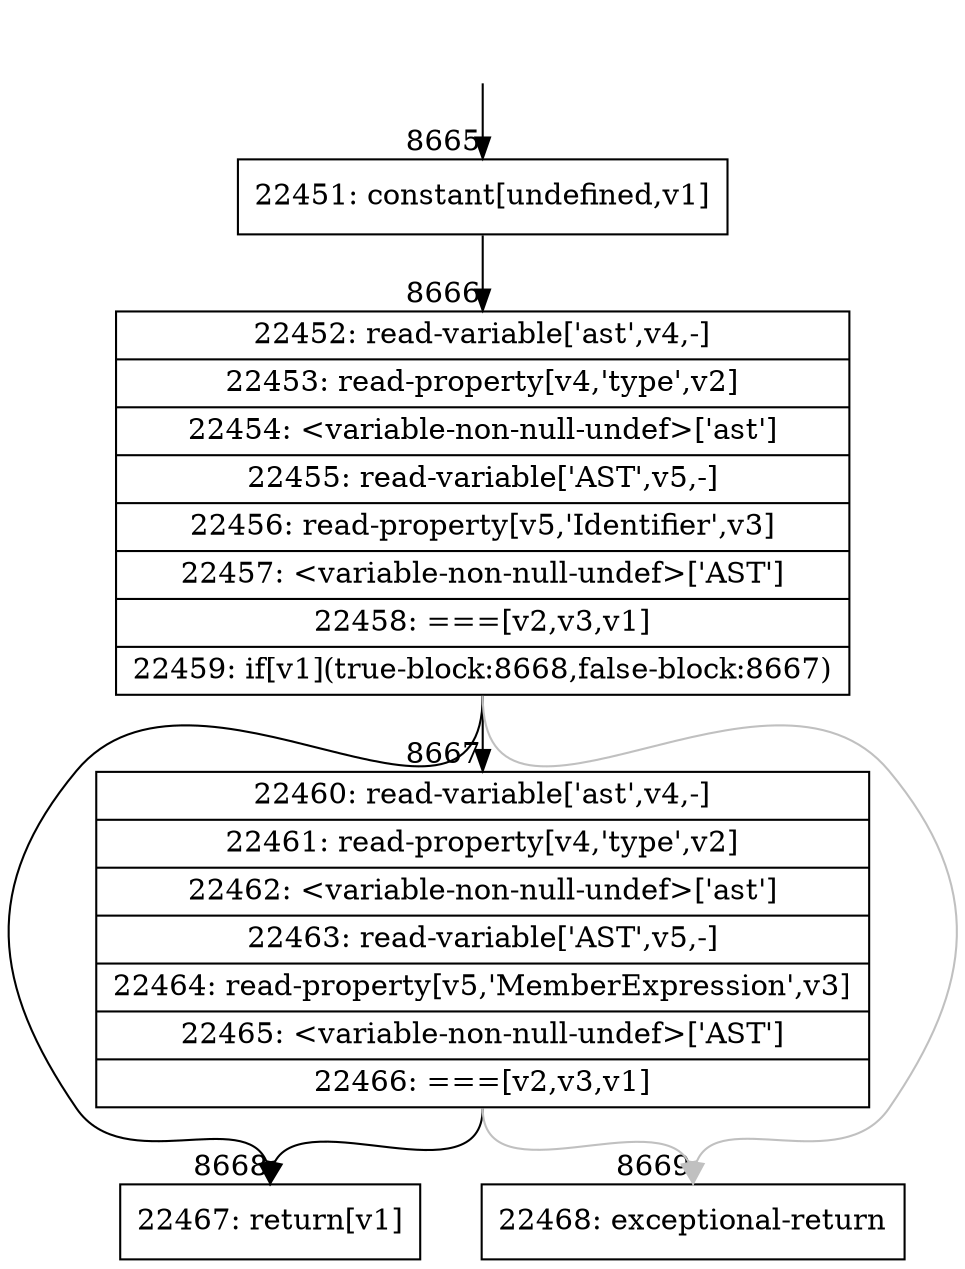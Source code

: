 digraph {
rankdir="TD"
BB_entry633[shape=none,label=""];
BB_entry633 -> BB8665 [tailport=s, headport=n, headlabel="    8665"]
BB8665 [shape=record label="{22451: constant[undefined,v1]}" ] 
BB8665 -> BB8666 [tailport=s, headport=n, headlabel="      8666"]
BB8666 [shape=record label="{22452: read-variable['ast',v4,-]|22453: read-property[v4,'type',v2]|22454: \<variable-non-null-undef\>['ast']|22455: read-variable['AST',v5,-]|22456: read-property[v5,'Identifier',v3]|22457: \<variable-non-null-undef\>['AST']|22458: ===[v2,v3,v1]|22459: if[v1](true-block:8668,false-block:8667)}" ] 
BB8666 -> BB8668 [tailport=s, headport=n, headlabel="      8668"]
BB8666 -> BB8667 [tailport=s, headport=n, headlabel="      8667"]
BB8666 -> BB8669 [tailport=s, headport=n, color=gray, headlabel="      8669"]
BB8667 [shape=record label="{22460: read-variable['ast',v4,-]|22461: read-property[v4,'type',v2]|22462: \<variable-non-null-undef\>['ast']|22463: read-variable['AST',v5,-]|22464: read-property[v5,'MemberExpression',v3]|22465: \<variable-non-null-undef\>['AST']|22466: ===[v2,v3,v1]}" ] 
BB8667 -> BB8668 [tailport=s, headport=n]
BB8667 -> BB8669 [tailport=s, headport=n, color=gray]
BB8668 [shape=record label="{22467: return[v1]}" ] 
BB8669 [shape=record label="{22468: exceptional-return}" ] 
//#$~ 13073
}
